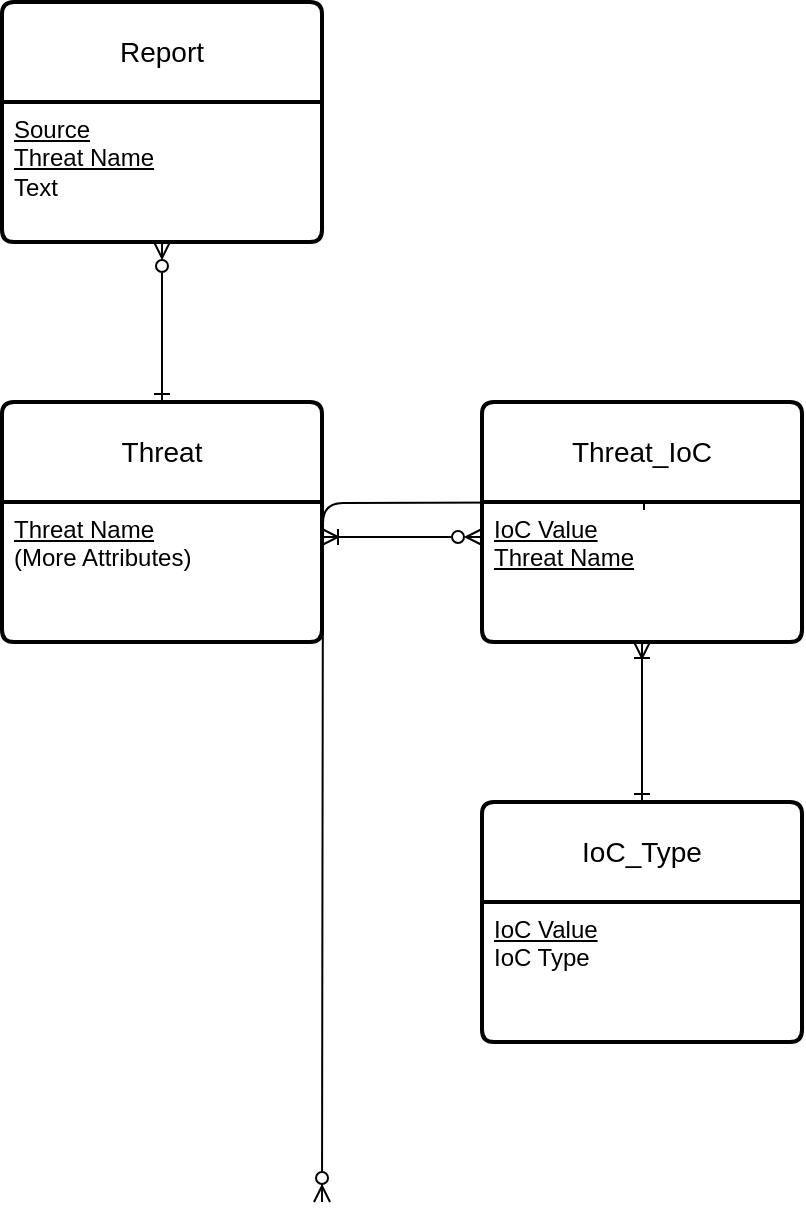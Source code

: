 <mxfile version="24.6.4" type="gitlab">
  <diagram id="R2lEEEUBdFMjLlhIrx00" name="Page-1">
    <mxGraphModel dx="2037" dy="763" grid="1" gridSize="10" guides="1" tooltips="1" connect="1" arrows="1" fold="1" page="1" pageScale="1" pageWidth="850" pageHeight="1100" math="0" shadow="0" extFonts="Permanent Marker^https://fonts.googleapis.com/css?family=Permanent+Marker">
      <root>
        <mxCell id="0" />
        <mxCell id="1" parent="0" />
        <mxCell id="C-vyLk0tnHw3VtMMgP7b-12" value="" style="edgeStyle=orthogonalEdgeStyle;endArrow=ERzeroToMany;startArrow=ERone;endFill=1;startFill=0;entryX=0.5;entryY=0;entryDx=0;entryDy=0;" parent="1" target="C-vyLk0tnHw3VtMMgP7b-13" edge="1">
          <mxGeometry width="100" height="100" relative="1" as="geometry">
            <mxPoint x="565" y="290" as="sourcePoint" />
            <mxPoint x="400" y="640" as="targetPoint" />
          </mxGeometry>
        </mxCell>
        <mxCell id="xa0-JdaIDTlbFrS-X-QH-58" style="edgeStyle=orthogonalEdgeStyle;rounded=0;orthogonalLoop=1;jettySize=auto;html=1;entryX=0.5;entryY=0;entryDx=0;entryDy=0;startArrow=ERzeroToMany;startFill=0;endArrow=ERone;endFill=0;" edge="1" parent="1" source="xa0-JdaIDTlbFrS-X-QH-48" target="xa0-JdaIDTlbFrS-X-QH-51">
          <mxGeometry relative="1" as="geometry" />
        </mxCell>
        <mxCell id="xa0-JdaIDTlbFrS-X-QH-48" value="Report" style="swimlane;childLayout=stackLayout;horizontal=1;startSize=50;horizontalStack=0;rounded=1;fontSize=14;fontStyle=0;strokeWidth=2;resizeParent=0;resizeLast=1;shadow=0;dashed=0;align=center;arcSize=4;whiteSpace=wrap;html=1;" vertex="1" parent="1">
          <mxGeometry x="240" y="40" width="160" height="120" as="geometry" />
        </mxCell>
        <mxCell id="xa0-JdaIDTlbFrS-X-QH-49" value="&lt;div&gt;&lt;u&gt;Source&lt;/u&gt;&lt;/div&gt;&lt;div&gt;&lt;u&gt;Threat Name&lt;/u&gt;&lt;br&gt;&lt;/div&gt;&lt;div&gt;Text&lt;br&gt;&lt;/div&gt;" style="align=left;strokeColor=none;fillColor=none;spacingLeft=4;fontSize=12;verticalAlign=top;resizable=0;rotatable=0;part=1;html=1;" vertex="1" parent="xa0-JdaIDTlbFrS-X-QH-48">
          <mxGeometry y="50" width="160" height="70" as="geometry" />
        </mxCell>
        <mxCell id="xa0-JdaIDTlbFrS-X-QH-51" value="Threat" style="swimlane;childLayout=stackLayout;horizontal=1;startSize=50;horizontalStack=0;rounded=1;fontSize=14;fontStyle=0;strokeWidth=2;resizeParent=0;resizeLast=1;shadow=0;dashed=0;align=center;arcSize=4;whiteSpace=wrap;html=1;" vertex="1" parent="1">
          <mxGeometry x="240" y="240" width="160" height="120" as="geometry" />
        </mxCell>
        <mxCell id="xa0-JdaIDTlbFrS-X-QH-52" value="&lt;div&gt;&lt;u&gt;Threat Name&lt;/u&gt;&lt;/div&gt;&lt;div&gt;(More Attributes)&lt;br&gt;&lt;/div&gt;" style="align=left;strokeColor=none;fillColor=none;spacingLeft=4;fontSize=12;verticalAlign=top;resizable=0;rotatable=0;part=1;html=1;" vertex="1" parent="xa0-JdaIDTlbFrS-X-QH-51">
          <mxGeometry y="50" width="160" height="70" as="geometry" />
        </mxCell>
        <mxCell id="xa0-JdaIDTlbFrS-X-QH-57" value="" style="edgeStyle=orthogonalEdgeStyle;rounded=0;orthogonalLoop=1;jettySize=auto;html=1;startArrow=ERoneToMany;startFill=0;endArrow=ERone;endFill=0;" edge="1" parent="1" source="xa0-JdaIDTlbFrS-X-QH-53" target="xa0-JdaIDTlbFrS-X-QH-55">
          <mxGeometry relative="1" as="geometry" />
        </mxCell>
        <mxCell id="xa0-JdaIDTlbFrS-X-QH-53" value="Threat_IoC" style="swimlane;childLayout=stackLayout;horizontal=1;startSize=50;horizontalStack=0;rounded=1;fontSize=14;fontStyle=0;strokeWidth=2;resizeParent=0;resizeLast=1;shadow=0;dashed=0;align=center;arcSize=4;whiteSpace=wrap;html=1;" vertex="1" parent="1">
          <mxGeometry x="480" y="240" width="160" height="120" as="geometry" />
        </mxCell>
        <mxCell id="xa0-JdaIDTlbFrS-X-QH-54" value="&lt;div&gt;&lt;u&gt;IoC Value&lt;/u&gt;&lt;/div&gt;&lt;div&gt;&lt;u&gt;Threat Name&lt;br&gt;&lt;/u&gt;&lt;/div&gt;" style="align=left;strokeColor=none;fillColor=none;spacingLeft=4;fontSize=12;verticalAlign=top;resizable=0;rotatable=0;part=1;html=1;" vertex="1" parent="xa0-JdaIDTlbFrS-X-QH-53">
          <mxGeometry y="50" width="160" height="70" as="geometry" />
        </mxCell>
        <mxCell id="xa0-JdaIDTlbFrS-X-QH-55" value="IoC_Type" style="swimlane;childLayout=stackLayout;horizontal=1;startSize=50;horizontalStack=0;rounded=1;fontSize=14;fontStyle=0;strokeWidth=2;resizeParent=0;resizeLast=1;shadow=0;dashed=0;align=center;arcSize=4;whiteSpace=wrap;html=1;" vertex="1" parent="1">
          <mxGeometry x="480" y="440" width="160" height="120" as="geometry" />
        </mxCell>
        <mxCell id="xa0-JdaIDTlbFrS-X-QH-56" value="&lt;div&gt;&lt;u&gt;IoC Value&lt;/u&gt;&lt;/div&gt;&lt;div&gt;IoC Type&lt;u&gt;&lt;br&gt;&lt;/u&gt;&lt;/div&gt;" style="align=left;strokeColor=none;fillColor=none;spacingLeft=4;fontSize=12;verticalAlign=top;resizable=0;rotatable=0;part=1;html=1;" vertex="1" parent="xa0-JdaIDTlbFrS-X-QH-55">
          <mxGeometry y="50" width="160" height="70" as="geometry" />
        </mxCell>
        <mxCell id="xa0-JdaIDTlbFrS-X-QH-59" style="edgeStyle=orthogonalEdgeStyle;rounded=0;orthogonalLoop=1;jettySize=auto;html=1;exitX=1;exitY=0.25;exitDx=0;exitDy=0;entryX=0;entryY=0.25;entryDx=0;entryDy=0;endArrow=ERzeroToMany;endFill=0;startArrow=ERoneToMany;startFill=0;" edge="1" parent="1" source="xa0-JdaIDTlbFrS-X-QH-52" target="xa0-JdaIDTlbFrS-X-QH-54">
          <mxGeometry relative="1" as="geometry" />
        </mxCell>
      </root>
    </mxGraphModel>
  </diagram>
</mxfile>
